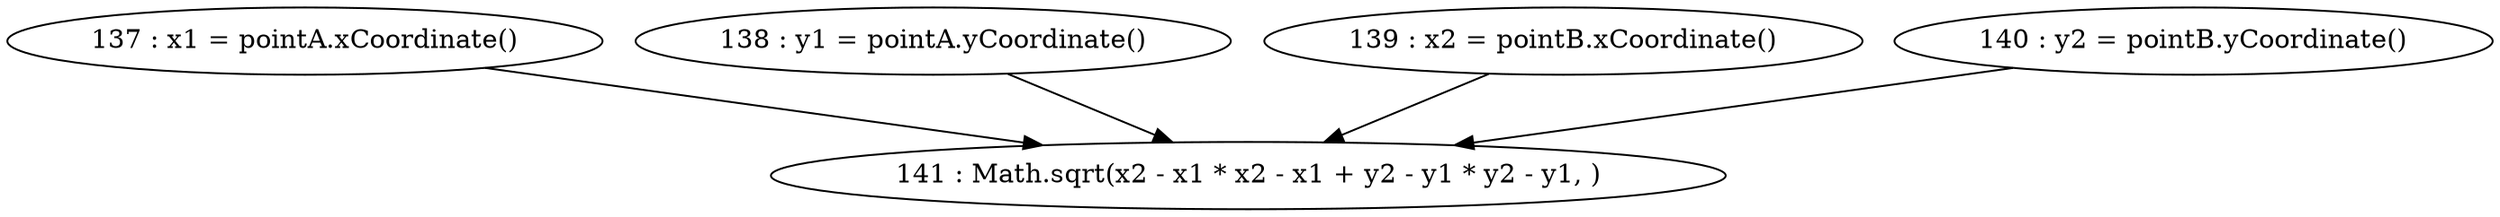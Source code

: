 digraph G {
"137 : x1 = pointA.xCoordinate()"
"137 : x1 = pointA.xCoordinate()" -> "141 : Math.sqrt(x2 - x1 * x2 - x1 + y2 - y1 * y2 - y1, )"
"138 : y1 = pointA.yCoordinate()"
"138 : y1 = pointA.yCoordinate()" -> "141 : Math.sqrt(x2 - x1 * x2 - x1 + y2 - y1 * y2 - y1, )"
"139 : x2 = pointB.xCoordinate()"
"139 : x2 = pointB.xCoordinate()" -> "141 : Math.sqrt(x2 - x1 * x2 - x1 + y2 - y1 * y2 - y1, )"
"140 : y2 = pointB.yCoordinate()"
"140 : y2 = pointB.yCoordinate()" -> "141 : Math.sqrt(x2 - x1 * x2 - x1 + y2 - y1 * y2 - y1, )"
"141 : Math.sqrt(x2 - x1 * x2 - x1 + y2 - y1 * y2 - y1, )"
}